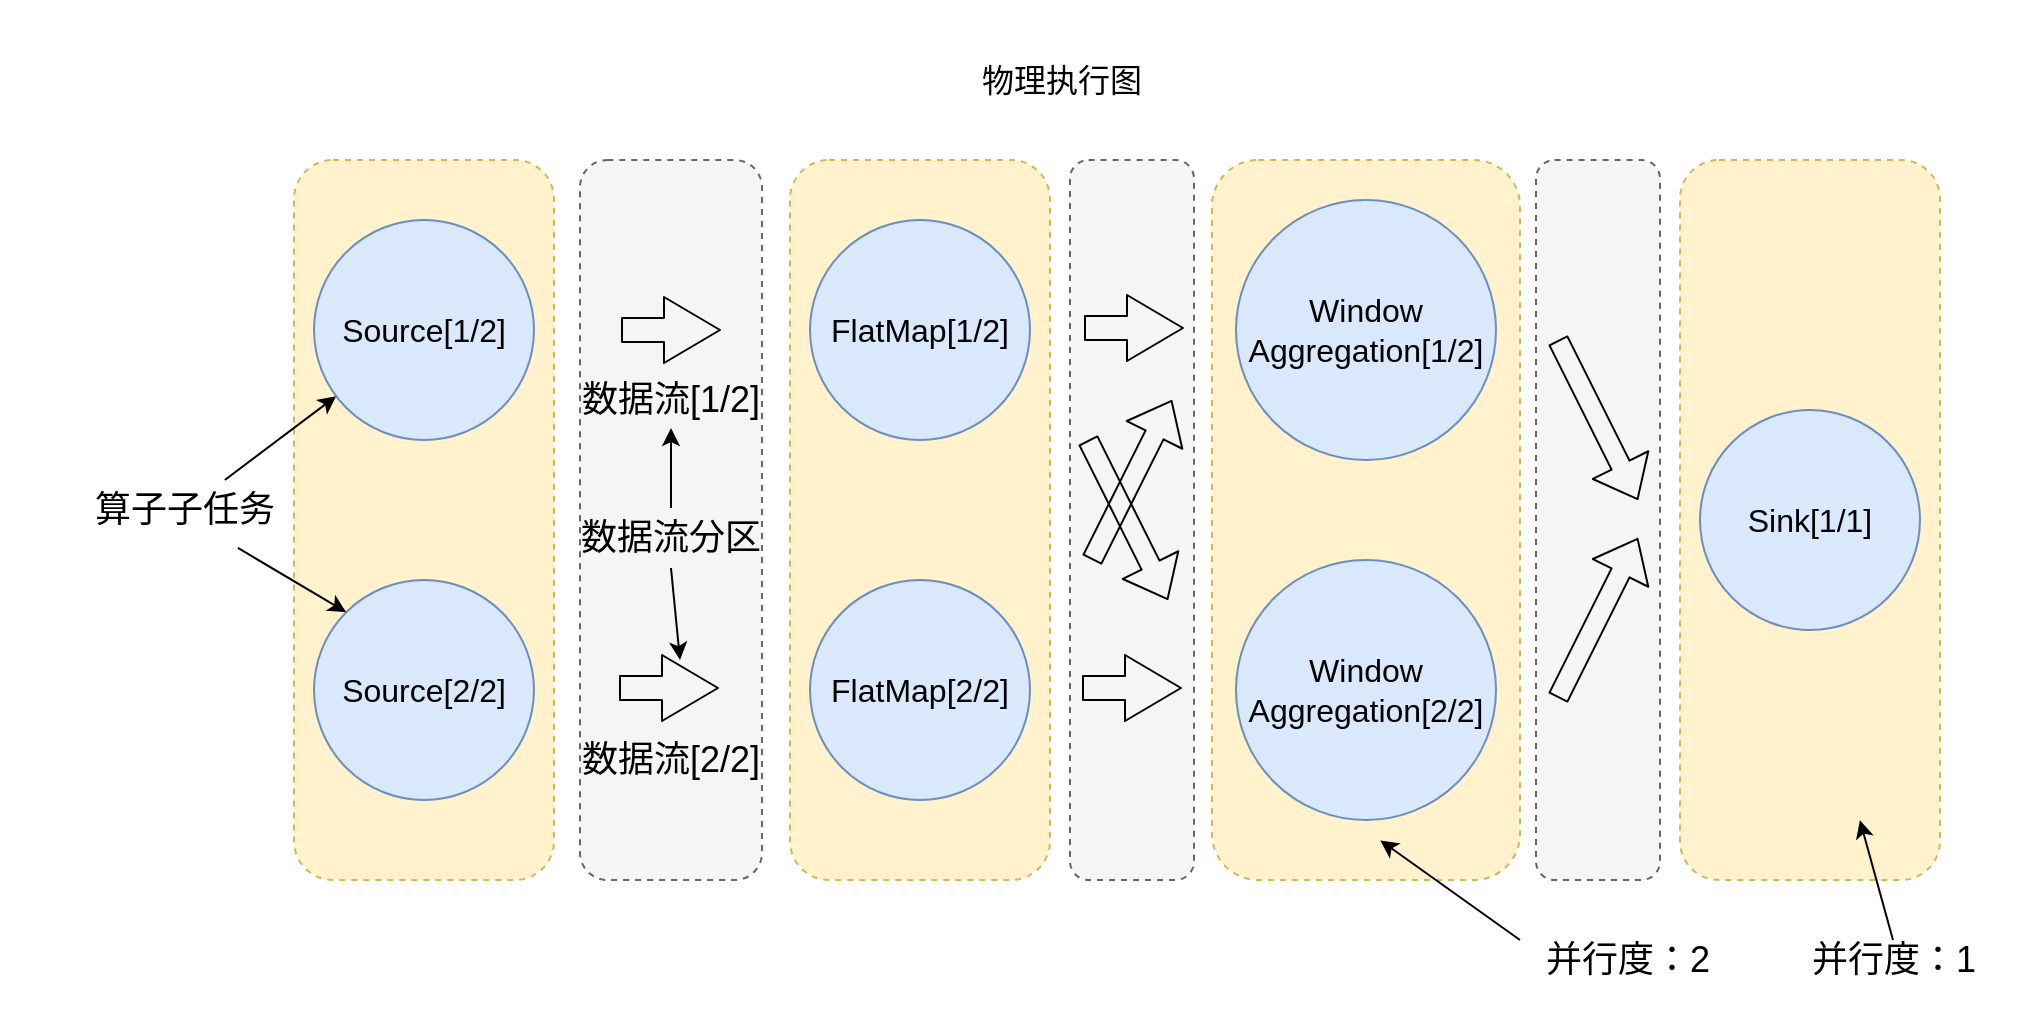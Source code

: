 <mxfile version="12.4.2" type="device" pages="1"><diagram id="5zJAiliS5CEzdIEDwAXe" name="Page-1"><mxGraphModel dx="1759" dy="586" grid="1" gridSize="10" guides="1" tooltips="1" connect="1" arrows="1" fold="1" page="1" pageScale="1" pageWidth="827" pageHeight="1169" math="0" shadow="0"><root><mxCell id="0"/><mxCell id="1" parent="0"/><mxCell id="gzD2sUUcsNDaMbyyh-M0-24" value="" style="rounded=0;whiteSpace=wrap;html=1;strokeColor=none;" parent="1" vertex="1"><mxGeometry x="-88" y="70" width="980" height="512.5" as="geometry"/></mxCell><mxCell id="W7i3RdgXJPWMUKtWjuFt-17" value="" style="rounded=1;whiteSpace=wrap;html=1;dashed=1;fillColor=#fff2cc;strokeColor=#d6b656;" parent="1" vertex="1"><mxGeometry x="720" y="150" width="130" height="360" as="geometry"/></mxCell><mxCell id="W7i3RdgXJPWMUKtWjuFt-16" value="" style="rounded=1;whiteSpace=wrap;html=1;dashed=1;fillColor=#f5f5f5;strokeColor=#666666;fontColor=#333333;" parent="1" vertex="1"><mxGeometry x="648" y="150" width="62" height="360" as="geometry"/></mxCell><mxCell id="W7i3RdgXJPWMUKtWjuFt-10" value="" style="rounded=1;whiteSpace=wrap;html=1;dashed=1;fillColor=#fff2cc;strokeColor=#d6b656;" parent="1" vertex="1"><mxGeometry x="486" y="150" width="154" height="360" as="geometry"/></mxCell><mxCell id="W7i3RdgXJPWMUKtWjuFt-8" value="" style="rounded=1;whiteSpace=wrap;html=1;dashed=1;fillColor=#f5f5f5;strokeColor=#666666;fontColor=#333333;" parent="1" vertex="1"><mxGeometry x="415" y="150" width="62" height="360" as="geometry"/></mxCell><mxCell id="W7i3RdgXJPWMUKtWjuFt-5" value="" style="rounded=1;whiteSpace=wrap;html=1;dashed=1;fillColor=#fff2cc;strokeColor=#d6b656;" parent="1" vertex="1"><mxGeometry x="275" y="150" width="130" height="360" as="geometry"/></mxCell><mxCell id="W7i3RdgXJPWMUKtWjuFt-3" value="" style="rounded=1;whiteSpace=wrap;html=1;dashed=1;fillColor=#f5f5f5;strokeColor=#666666;fontColor=#333333;" parent="1" vertex="1"><mxGeometry x="170" y="150" width="91" height="360" as="geometry"/></mxCell><mxCell id="W7i3RdgXJPWMUKtWjuFt-2" value="" style="rounded=1;whiteSpace=wrap;html=1;dashed=1;fillColor=#fff2cc;strokeColor=#d6b656;" parent="1" vertex="1"><mxGeometry x="27" y="150" width="130" height="360" as="geometry"/></mxCell><mxCell id="gzD2sUUcsNDaMbyyh-M0-3" value="&lt;font style=&quot;font-size: 16px&quot;&gt;FlatMap[1/2]&lt;br&gt;&lt;/font&gt;" style="ellipse;whiteSpace=wrap;html=1;aspect=fixed;fillColor=#dae8fc;strokeColor=#6c8ebf;" parent="1" vertex="1"><mxGeometry x="285" y="180" width="110" height="110" as="geometry"/></mxCell><mxCell id="gzD2sUUcsNDaMbyyh-M0-4" value="&lt;span style=&quot;font-size: 16px&quot;&gt;Source[1/2]&lt;/span&gt;" style="ellipse;whiteSpace=wrap;html=1;aspect=fixed;fillColor=#dae8fc;strokeColor=#6c8ebf;" parent="1" vertex="1"><mxGeometry x="37" y="180" width="110" height="110" as="geometry"/></mxCell><mxCell id="gzD2sUUcsNDaMbyyh-M0-5" value="&lt;span style=&quot;font-size: 16px&quot;&gt;Window&lt;br&gt;Aggregation[1/2]&lt;br&gt;&lt;/span&gt;" style="ellipse;whiteSpace=wrap;html=1;aspect=fixed;fillColor=#dae8fc;strokeColor=#6c8ebf;" parent="1" vertex="1"><mxGeometry x="498" y="170" width="130" height="130" as="geometry"/></mxCell><mxCell id="gzD2sUUcsNDaMbyyh-M0-6" value="&lt;span style=&quot;font-size: 16px&quot;&gt;Sink[1/1]&lt;/span&gt;" style="ellipse;whiteSpace=wrap;html=1;aspect=fixed;fillColor=#dae8fc;strokeColor=#6c8ebf;" parent="1" vertex="1"><mxGeometry x="730" y="275" width="110" height="110" as="geometry"/></mxCell><mxCell id="gzD2sUUcsNDaMbyyh-M0-7" value="" style="shape=flexArrow;endArrow=classic;html=1;width=12;endSize=9;" parent="1" edge="1"><mxGeometry width="50" height="50" relative="1" as="geometry"><mxPoint x="190.5" y="235" as="sourcePoint"/><mxPoint x="240.5" y="235" as="targetPoint"/></mxGeometry></mxCell><mxCell id="gzD2sUUcsNDaMbyyh-M0-8" value="" style="shape=flexArrow;endArrow=classic;html=1;width=12;endSize=9;" parent="1" edge="1"><mxGeometry width="50" height="50" relative="1" as="geometry"><mxPoint x="422" y="234" as="sourcePoint"/><mxPoint x="472" y="234" as="targetPoint"/></mxGeometry></mxCell><mxCell id="gzD2sUUcsNDaMbyyh-M0-11" value="&lt;span style=&quot;font-size: 16px;&quot;&gt;物理执行图&lt;/span&gt;" style="text;html=1;strokeColor=none;fillColor=none;align=center;verticalAlign=middle;whiteSpace=wrap;rounded=0;horizontal=1;textDirection=rtl;flipH=1;fontSize=16;" parent="1" vertex="1"><mxGeometry x="321" y="100" width="180" height="20" as="geometry"/></mxCell><mxCell id="gzD2sUUcsNDaMbyyh-M0-12" value="&lt;font style=&quot;font-size: 18px&quot;&gt;数据流[1/2]&lt;br&gt;&lt;/font&gt;" style="text;html=1;strokeColor=none;fillColor=none;align=center;verticalAlign=middle;whiteSpace=wrap;rounded=0;" parent="1" vertex="1"><mxGeometry x="103" y="260" width="225" height="20" as="geometry"/></mxCell><mxCell id="W7i3RdgXJPWMUKtWjuFt-1" value="&lt;span style=&quot;font-size: 16px&quot;&gt;Source[2/2]&lt;/span&gt;" style="ellipse;whiteSpace=wrap;html=1;aspect=fixed;fillColor=#dae8fc;strokeColor=#6c8ebf;" parent="1" vertex="1"><mxGeometry x="37" y="360" width="110" height="110" as="geometry"/></mxCell><mxCell id="W7i3RdgXJPWMUKtWjuFt-4" value="" style="shape=flexArrow;endArrow=classic;html=1;width=12;endSize=9;" parent="1" edge="1"><mxGeometry width="50" height="50" relative="1" as="geometry"><mxPoint x="189.5" y="414" as="sourcePoint"/><mxPoint x="239.5" y="414" as="targetPoint"/></mxGeometry></mxCell><mxCell id="W7i3RdgXJPWMUKtWjuFt-7" value="&lt;font style=&quot;font-size: 16px&quot;&gt;FlatMap[2/2]&lt;br&gt;&lt;/font&gt;" style="ellipse;whiteSpace=wrap;html=1;aspect=fixed;fillColor=#dae8fc;strokeColor=#6c8ebf;" parent="1" vertex="1"><mxGeometry x="285" y="360" width="110" height="110" as="geometry"/></mxCell><mxCell id="W7i3RdgXJPWMUKtWjuFt-9" value="" style="shape=flexArrow;endArrow=classic;html=1;width=12;endSize=9;" parent="1" edge="1"><mxGeometry width="50" height="50" relative="1" as="geometry"><mxPoint x="421" y="414" as="sourcePoint"/><mxPoint x="471" y="414" as="targetPoint"/></mxGeometry></mxCell><mxCell id="W7i3RdgXJPWMUKtWjuFt-13" value="" style="shape=flexArrow;endArrow=classic;html=1;" parent="1" edge="1"><mxGeometry width="50" height="50" relative="1" as="geometry"><mxPoint x="424" y="290" as="sourcePoint"/><mxPoint x="464" y="370" as="targetPoint"/></mxGeometry></mxCell><mxCell id="W7i3RdgXJPWMUKtWjuFt-14" value="" style="shape=flexArrow;endArrow=classic;html=1;" parent="1" edge="1"><mxGeometry width="50" height="50" relative="1" as="geometry"><mxPoint x="426" y="350" as="sourcePoint"/><mxPoint x="466" y="270" as="targetPoint"/></mxGeometry></mxCell><mxCell id="W7i3RdgXJPWMUKtWjuFt-15" value="&lt;span style=&quot;font-size: 16px&quot;&gt;Window&lt;br&gt;Aggregation[2/2]&lt;br&gt;&lt;/span&gt;" style="ellipse;whiteSpace=wrap;html=1;aspect=fixed;fillColor=#dae8fc;strokeColor=#6c8ebf;" parent="1" vertex="1"><mxGeometry x="498" y="350" width="130" height="130" as="geometry"/></mxCell><mxCell id="W7i3RdgXJPWMUKtWjuFt-21" value="&lt;font style=&quot;font-size: 18px&quot;&gt;算子子任务&lt;br&gt;&lt;/font&gt;" style="text;html=1;strokeColor=none;fillColor=none;align=center;verticalAlign=middle;whiteSpace=wrap;rounded=0;" parent="1" vertex="1"><mxGeometry x="-120" y="310" width="185" height="30" as="geometry"/></mxCell><mxCell id="W7i3RdgXJPWMUKtWjuFt-24" value="&lt;font style=&quot;font-size: 18px&quot;&gt;数据流[2/2]&lt;br&gt;&lt;/font&gt;" style="text;html=1;strokeColor=none;fillColor=none;align=center;verticalAlign=middle;whiteSpace=wrap;rounded=0;" parent="1" vertex="1"><mxGeometry x="103" y="440" width="225" height="20" as="geometry"/></mxCell><mxCell id="W7i3RdgXJPWMUKtWjuFt-25" value="" style="endArrow=classic;html=1;" parent="1" source="W7i3RdgXJPWMUKtWjuFt-21" target="gzD2sUUcsNDaMbyyh-M0-4" edge="1"><mxGeometry width="50" height="50" relative="1" as="geometry"><mxPoint x="90" y="350" as="sourcePoint"/><mxPoint x="140" y="300" as="targetPoint"/></mxGeometry></mxCell><mxCell id="W7i3RdgXJPWMUKtWjuFt-26" value="" style="endArrow=classic;html=1;entryX=0;entryY=0;entryDx=0;entryDy=0;exitX=0.643;exitY=1.133;exitDx=0;exitDy=0;exitPerimeter=0;" parent="1" source="W7i3RdgXJPWMUKtWjuFt-21" target="W7i3RdgXJPWMUKtWjuFt-1" edge="1"><mxGeometry width="50" height="50" relative="1" as="geometry"><mxPoint x="-22.174" y="325" as="sourcePoint"/><mxPoint x="55.807" y="274.853" as="targetPoint"/></mxGeometry></mxCell><mxCell id="W7i3RdgXJPWMUKtWjuFt-27" value="&lt;font style=&quot;font-size: 18px&quot;&gt;数据流分区&lt;br&gt;&lt;/font&gt;" style="text;html=1;strokeColor=none;fillColor=none;align=center;verticalAlign=middle;whiteSpace=wrap;rounded=0;" parent="1" vertex="1"><mxGeometry x="123" y="324" width="185" height="30" as="geometry"/></mxCell><mxCell id="W7i3RdgXJPWMUKtWjuFt-28" value="" style="endArrow=classic;html=1;exitX=0.5;exitY=0;exitDx=0;exitDy=0;entryX=0.5;entryY=1;entryDx=0;entryDy=0;" parent="1" edge="1"><mxGeometry width="50" height="50" relative="1" as="geometry"><mxPoint x="215.5" y="324" as="sourcePoint"/><mxPoint x="215.5" y="284" as="targetPoint"/></mxGeometry></mxCell><mxCell id="W7i3RdgXJPWMUKtWjuFt-29" value="" style="endArrow=classic;html=1;exitX=0.5;exitY=1;exitDx=0;exitDy=0;" parent="1" source="W7i3RdgXJPWMUKtWjuFt-27" edge="1"><mxGeometry width="50" height="50" relative="1" as="geometry"><mxPoint x="215.5" y="347" as="sourcePoint"/><mxPoint x="220" y="400" as="targetPoint"/></mxGeometry></mxCell><mxCell id="EICp61qmeiUoPPcp3eHR-1" value="" style="shape=flexArrow;endArrow=classic;html=1;" parent="1" edge="1"><mxGeometry width="50" height="50" relative="1" as="geometry"><mxPoint x="659" y="419" as="sourcePoint"/><mxPoint x="699" y="339" as="targetPoint"/></mxGeometry></mxCell><mxCell id="EICp61qmeiUoPPcp3eHR-2" value="" style="shape=flexArrow;endArrow=classic;html=1;" parent="1" edge="1"><mxGeometry width="50" height="50" relative="1" as="geometry"><mxPoint x="659" y="240" as="sourcePoint"/><mxPoint x="699" y="320" as="targetPoint"/></mxGeometry></mxCell><mxCell id="EICp61qmeiUoPPcp3eHR-3" value="" style="endArrow=classic;html=1;" parent="1" edge="1"><mxGeometry width="50" height="50" relative="1" as="geometry"><mxPoint x="640" y="540" as="sourcePoint"/><mxPoint x="570.148" y="490.196" as="targetPoint"/></mxGeometry></mxCell><mxCell id="EICp61qmeiUoPPcp3eHR-6" value="&lt;font style=&quot;font-size: 18px&quot;&gt;并行度：2&lt;/font&gt;" style="text;html=1;strokeColor=none;fillColor=none;align=center;verticalAlign=middle;whiteSpace=wrap;rounded=0;" parent="1" vertex="1"><mxGeometry x="648" y="540" width="92" height="20" as="geometry"/></mxCell><mxCell id="EICp61qmeiUoPPcp3eHR-7" value="&lt;font style=&quot;font-size: 18px&quot;&gt;并行度：1&lt;/font&gt;" style="text;html=1;strokeColor=none;fillColor=none;align=center;verticalAlign=middle;whiteSpace=wrap;rounded=0;" parent="1" vertex="1"><mxGeometry x="780.5" y="540" width="92" height="20" as="geometry"/></mxCell><mxCell id="EICp61qmeiUoPPcp3eHR-8" value="" style="endArrow=classic;html=1;exitX=0.5;exitY=0;exitDx=0;exitDy=0;entryX=0.692;entryY=0.917;entryDx=0;entryDy=0;entryPerimeter=0;" parent="1" source="EICp61qmeiUoPPcp3eHR-7" target="W7i3RdgXJPWMUKtWjuFt-17" edge="1"><mxGeometry width="50" height="50" relative="1" as="geometry"><mxPoint x="650.0" y="550" as="sourcePoint"/><mxPoint x="580.148" y="500.196" as="targetPoint"/></mxGeometry></mxCell></root></mxGraphModel></diagram></mxfile>